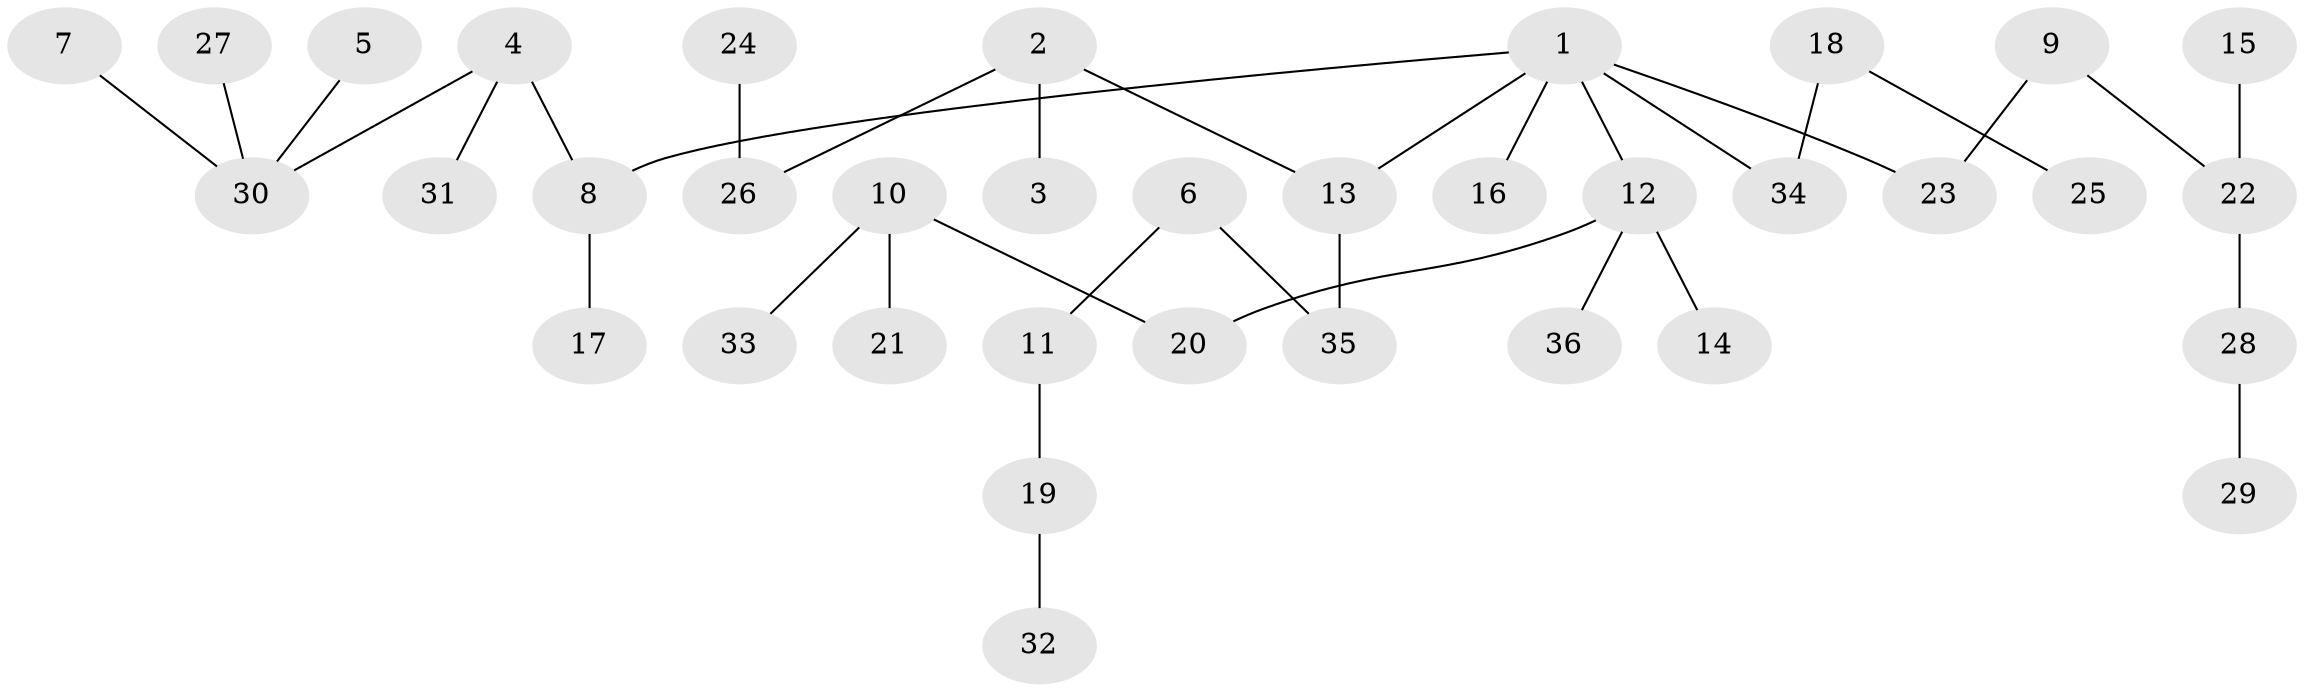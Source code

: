// original degree distribution, {4: 0.1111111111111111, 3: 0.1527777777777778, 5: 0.013888888888888888, 2: 0.20833333333333334, 1: 0.5, 6: 0.013888888888888888}
// Generated by graph-tools (version 1.1) at 2025/02/03/09/25 03:02:19]
// undirected, 36 vertices, 35 edges
graph export_dot {
graph [start="1"]
  node [color=gray90,style=filled];
  1;
  2;
  3;
  4;
  5;
  6;
  7;
  8;
  9;
  10;
  11;
  12;
  13;
  14;
  15;
  16;
  17;
  18;
  19;
  20;
  21;
  22;
  23;
  24;
  25;
  26;
  27;
  28;
  29;
  30;
  31;
  32;
  33;
  34;
  35;
  36;
  1 -- 8 [weight=1.0];
  1 -- 12 [weight=1.0];
  1 -- 13 [weight=1.0];
  1 -- 16 [weight=1.0];
  1 -- 23 [weight=1.0];
  1 -- 34 [weight=1.0];
  2 -- 3 [weight=1.0];
  2 -- 13 [weight=1.0];
  2 -- 26 [weight=1.0];
  4 -- 8 [weight=1.0];
  4 -- 30 [weight=1.0];
  4 -- 31 [weight=1.0];
  5 -- 30 [weight=1.0];
  6 -- 11 [weight=1.0];
  6 -- 35 [weight=1.0];
  7 -- 30 [weight=1.0];
  8 -- 17 [weight=1.0];
  9 -- 22 [weight=1.0];
  9 -- 23 [weight=1.0];
  10 -- 20 [weight=1.0];
  10 -- 21 [weight=1.0];
  10 -- 33 [weight=1.0];
  11 -- 19 [weight=1.0];
  12 -- 14 [weight=1.0];
  12 -- 20 [weight=1.0];
  12 -- 36 [weight=1.0];
  13 -- 35 [weight=1.0];
  15 -- 22 [weight=1.0];
  18 -- 25 [weight=1.0];
  18 -- 34 [weight=1.0];
  19 -- 32 [weight=1.0];
  22 -- 28 [weight=1.0];
  24 -- 26 [weight=1.0];
  27 -- 30 [weight=1.0];
  28 -- 29 [weight=1.0];
}
